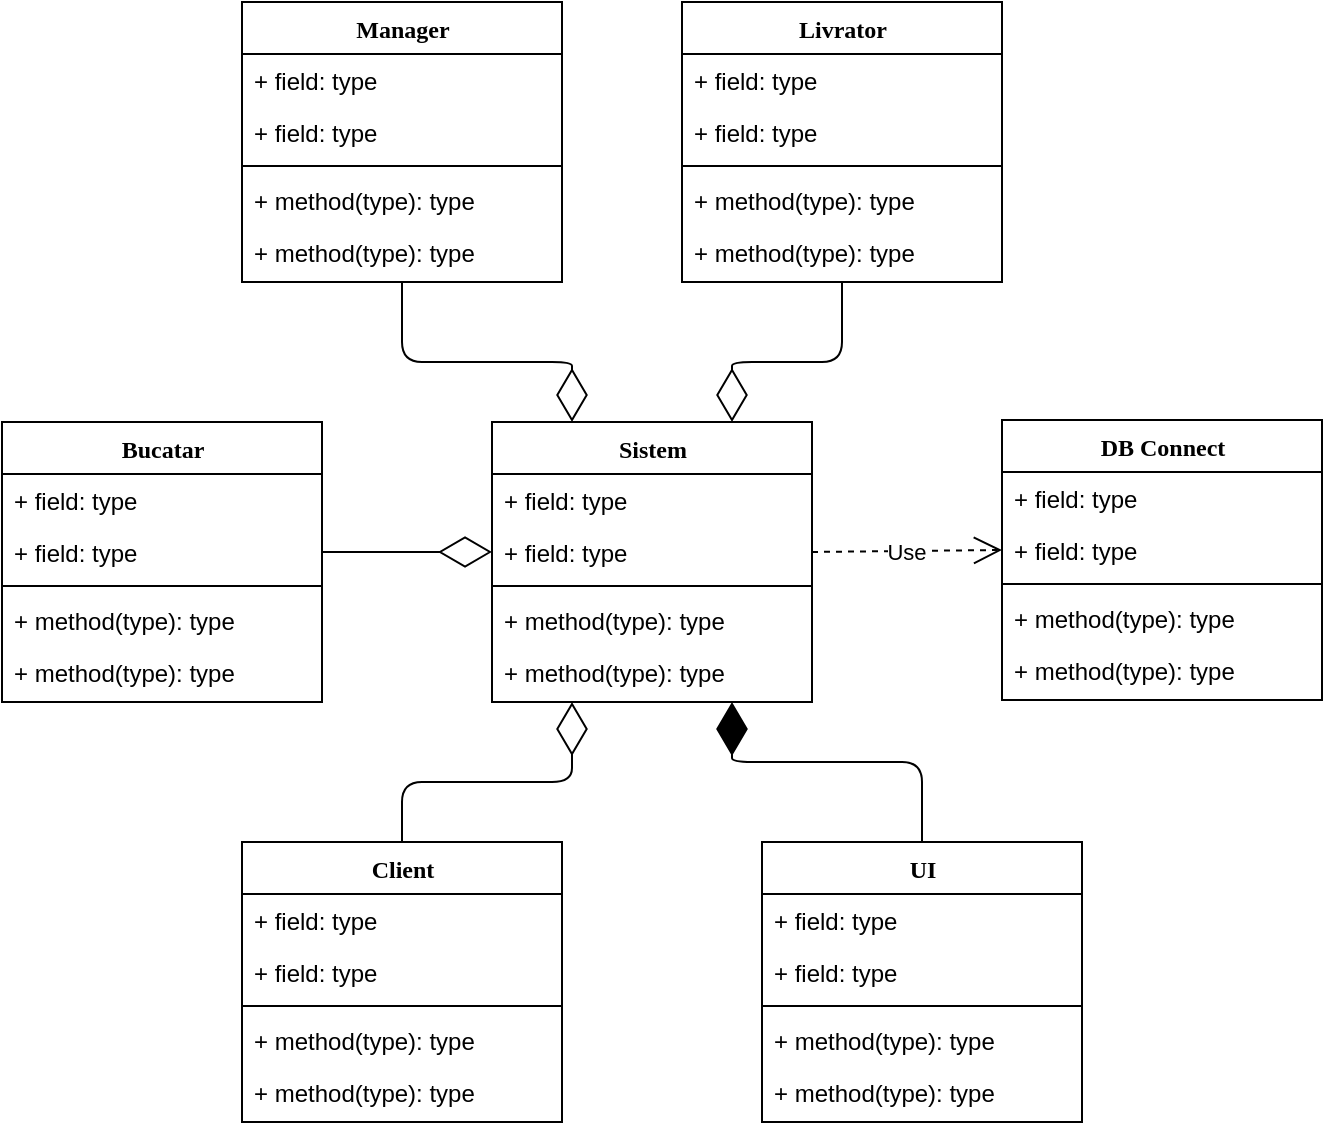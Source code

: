 <mxfile version="12.2.7" type="device" pages="1"><diagram name="Page-1" id="9f46799a-70d6-7492-0946-bef42562c5a5"><mxGraphModel dx="1024" dy="534" grid="1" gridSize="10" guides="1" tooltips="1" connect="1" arrows="1" fold="1" page="1" pageScale="1" pageWidth="1100" pageHeight="850" background="#ffffff" math="0" shadow="0"><root><mxCell id="0"/><mxCell id="1" parent="0"/><mxCell id="78961159f06e98e8-17" value="Manager" style="swimlane;html=1;fontStyle=1;align=center;verticalAlign=top;childLayout=stackLayout;horizontal=1;startSize=26;horizontalStack=0;resizeParent=1;resizeLast=0;collapsible=1;marginBottom=0;swimlaneFillColor=#ffffff;rounded=0;shadow=0;comic=0;labelBackgroundColor=none;strokeWidth=1;fillColor=none;fontFamily=Verdana;fontSize=12" parent="1" vertex="1"><mxGeometry x="170" y="20" width="160" height="140" as="geometry"/></mxCell><mxCell id="78961159f06e98e8-21" value="+ field: type" style="text;html=1;strokeColor=none;fillColor=none;align=left;verticalAlign=top;spacingLeft=4;spacingRight=4;whiteSpace=wrap;overflow=hidden;rotatable=0;points=[[0,0.5],[1,0.5]];portConstraint=eastwest;" parent="78961159f06e98e8-17" vertex="1"><mxGeometry y="26" width="160" height="26" as="geometry"/></mxCell><mxCell id="78961159f06e98e8-23" value="+ field: type" style="text;html=1;strokeColor=none;fillColor=none;align=left;verticalAlign=top;spacingLeft=4;spacingRight=4;whiteSpace=wrap;overflow=hidden;rotatable=0;points=[[0,0.5],[1,0.5]];portConstraint=eastwest;" parent="78961159f06e98e8-17" vertex="1"><mxGeometry y="52" width="160" height="26" as="geometry"/></mxCell><mxCell id="78961159f06e98e8-19" value="" style="line;html=1;strokeWidth=1;fillColor=none;align=left;verticalAlign=middle;spacingTop=-1;spacingLeft=3;spacingRight=3;rotatable=0;labelPosition=right;points=[];portConstraint=eastwest;" parent="78961159f06e98e8-17" vertex="1"><mxGeometry y="78" width="160" height="8" as="geometry"/></mxCell><mxCell id="78961159f06e98e8-20" value="+ method(type): type" style="text;html=1;strokeColor=none;fillColor=none;align=left;verticalAlign=top;spacingLeft=4;spacingRight=4;whiteSpace=wrap;overflow=hidden;rotatable=0;points=[[0,0.5],[1,0.5]];portConstraint=eastwest;" parent="78961159f06e98e8-17" vertex="1"><mxGeometry y="86" width="160" height="26" as="geometry"/></mxCell><mxCell id="78961159f06e98e8-27" value="+ method(type): type" style="text;html=1;strokeColor=none;fillColor=none;align=left;verticalAlign=top;spacingLeft=4;spacingRight=4;whiteSpace=wrap;overflow=hidden;rotatable=0;points=[[0,0.5],[1,0.5]];portConstraint=eastwest;" parent="78961159f06e98e8-17" vertex="1"><mxGeometry y="112" width="160" height="26" as="geometry"/></mxCell><mxCell id="T8ky3ok0dQtpiJwPXv15-2" value="Bucatar" style="swimlane;html=1;fontStyle=1;align=center;verticalAlign=top;childLayout=stackLayout;horizontal=1;startSize=26;horizontalStack=0;resizeParent=1;resizeLast=0;collapsible=1;marginBottom=0;swimlaneFillColor=#ffffff;rounded=0;shadow=0;comic=0;labelBackgroundColor=none;strokeWidth=1;fillColor=none;fontFamily=Verdana;fontSize=12" parent="1" vertex="1"><mxGeometry x="50" y="230" width="160" height="140" as="geometry"/></mxCell><mxCell id="T8ky3ok0dQtpiJwPXv15-3" value="+ field: type" style="text;html=1;strokeColor=none;fillColor=none;align=left;verticalAlign=top;spacingLeft=4;spacingRight=4;whiteSpace=wrap;overflow=hidden;rotatable=0;points=[[0,0.5],[1,0.5]];portConstraint=eastwest;" parent="T8ky3ok0dQtpiJwPXv15-2" vertex="1"><mxGeometry y="26" width="160" height="26" as="geometry"/></mxCell><mxCell id="T8ky3ok0dQtpiJwPXv15-4" value="+ field: type" style="text;html=1;strokeColor=none;fillColor=none;align=left;verticalAlign=top;spacingLeft=4;spacingRight=4;whiteSpace=wrap;overflow=hidden;rotatable=0;points=[[0,0.5],[1,0.5]];portConstraint=eastwest;" parent="T8ky3ok0dQtpiJwPXv15-2" vertex="1"><mxGeometry y="52" width="160" height="26" as="geometry"/></mxCell><mxCell id="T8ky3ok0dQtpiJwPXv15-5" value="" style="line;html=1;strokeWidth=1;fillColor=none;align=left;verticalAlign=middle;spacingTop=-1;spacingLeft=3;spacingRight=3;rotatable=0;labelPosition=right;points=[];portConstraint=eastwest;" parent="T8ky3ok0dQtpiJwPXv15-2" vertex="1"><mxGeometry y="78" width="160" height="8" as="geometry"/></mxCell><mxCell id="T8ky3ok0dQtpiJwPXv15-6" value="+ method(type): type" style="text;html=1;strokeColor=none;fillColor=none;align=left;verticalAlign=top;spacingLeft=4;spacingRight=4;whiteSpace=wrap;overflow=hidden;rotatable=0;points=[[0,0.5],[1,0.5]];portConstraint=eastwest;" parent="T8ky3ok0dQtpiJwPXv15-2" vertex="1"><mxGeometry y="86" width="160" height="26" as="geometry"/></mxCell><mxCell id="T8ky3ok0dQtpiJwPXv15-7" value="+ method(type): type" style="text;html=1;strokeColor=none;fillColor=none;align=left;verticalAlign=top;spacingLeft=4;spacingRight=4;whiteSpace=wrap;overflow=hidden;rotatable=0;points=[[0,0.5],[1,0.5]];portConstraint=eastwest;" parent="T8ky3ok0dQtpiJwPXv15-2" vertex="1"><mxGeometry y="112" width="160" height="26" as="geometry"/></mxCell><mxCell id="T8ky3ok0dQtpiJwPXv15-9" value="Client" style="swimlane;html=1;fontStyle=1;align=center;verticalAlign=top;childLayout=stackLayout;horizontal=1;startSize=26;horizontalStack=0;resizeParent=1;resizeLast=0;collapsible=1;marginBottom=0;swimlaneFillColor=#ffffff;rounded=0;shadow=0;comic=0;labelBackgroundColor=none;strokeWidth=1;fillColor=none;fontFamily=Verdana;fontSize=12" parent="1" vertex="1"><mxGeometry x="170" y="440" width="160" height="140" as="geometry"/></mxCell><mxCell id="T8ky3ok0dQtpiJwPXv15-10" value="+ field: type" style="text;html=1;strokeColor=none;fillColor=none;align=left;verticalAlign=top;spacingLeft=4;spacingRight=4;whiteSpace=wrap;overflow=hidden;rotatable=0;points=[[0,0.5],[1,0.5]];portConstraint=eastwest;" parent="T8ky3ok0dQtpiJwPXv15-9" vertex="1"><mxGeometry y="26" width="160" height="26" as="geometry"/></mxCell><mxCell id="T8ky3ok0dQtpiJwPXv15-11" value="+ field: type" style="text;html=1;strokeColor=none;fillColor=none;align=left;verticalAlign=top;spacingLeft=4;spacingRight=4;whiteSpace=wrap;overflow=hidden;rotatable=0;points=[[0,0.5],[1,0.5]];portConstraint=eastwest;" parent="T8ky3ok0dQtpiJwPXv15-9" vertex="1"><mxGeometry y="52" width="160" height="26" as="geometry"/></mxCell><mxCell id="T8ky3ok0dQtpiJwPXv15-12" value="" style="line;html=1;strokeWidth=1;fillColor=none;align=left;verticalAlign=middle;spacingTop=-1;spacingLeft=3;spacingRight=3;rotatable=0;labelPosition=right;points=[];portConstraint=eastwest;" parent="T8ky3ok0dQtpiJwPXv15-9" vertex="1"><mxGeometry y="78" width="160" height="8" as="geometry"/></mxCell><mxCell id="T8ky3ok0dQtpiJwPXv15-13" value="+ method(type): type" style="text;html=1;strokeColor=none;fillColor=none;align=left;verticalAlign=top;spacingLeft=4;spacingRight=4;whiteSpace=wrap;overflow=hidden;rotatable=0;points=[[0,0.5],[1,0.5]];portConstraint=eastwest;" parent="T8ky3ok0dQtpiJwPXv15-9" vertex="1"><mxGeometry y="86" width="160" height="26" as="geometry"/></mxCell><mxCell id="T8ky3ok0dQtpiJwPXv15-14" value="+ method(type): type" style="text;html=1;strokeColor=none;fillColor=none;align=left;verticalAlign=top;spacingLeft=4;spacingRight=4;whiteSpace=wrap;overflow=hidden;rotatable=0;points=[[0,0.5],[1,0.5]];portConstraint=eastwest;" parent="T8ky3ok0dQtpiJwPXv15-9" vertex="1"><mxGeometry y="112" width="160" height="26" as="geometry"/></mxCell><mxCell id="T8ky3ok0dQtpiJwPXv15-15" value="Livrator" style="swimlane;html=1;fontStyle=1;align=center;verticalAlign=top;childLayout=stackLayout;horizontal=1;startSize=26;horizontalStack=0;resizeParent=1;resizeLast=0;collapsible=1;marginBottom=0;swimlaneFillColor=#ffffff;rounded=0;shadow=0;comic=0;labelBackgroundColor=none;strokeWidth=1;fillColor=none;fontFamily=Verdana;fontSize=12" parent="1" vertex="1"><mxGeometry x="390" y="20" width="160" height="140" as="geometry"/></mxCell><mxCell id="T8ky3ok0dQtpiJwPXv15-16" value="+ field: type" style="text;html=1;strokeColor=none;fillColor=none;align=left;verticalAlign=top;spacingLeft=4;spacingRight=4;whiteSpace=wrap;overflow=hidden;rotatable=0;points=[[0,0.5],[1,0.5]];portConstraint=eastwest;" parent="T8ky3ok0dQtpiJwPXv15-15" vertex="1"><mxGeometry y="26" width="160" height="26" as="geometry"/></mxCell><mxCell id="T8ky3ok0dQtpiJwPXv15-17" value="+ field: type" style="text;html=1;strokeColor=none;fillColor=none;align=left;verticalAlign=top;spacingLeft=4;spacingRight=4;whiteSpace=wrap;overflow=hidden;rotatable=0;points=[[0,0.5],[1,0.5]];portConstraint=eastwest;" parent="T8ky3ok0dQtpiJwPXv15-15" vertex="1"><mxGeometry y="52" width="160" height="26" as="geometry"/></mxCell><mxCell id="T8ky3ok0dQtpiJwPXv15-18" value="" style="line;html=1;strokeWidth=1;fillColor=none;align=left;verticalAlign=middle;spacingTop=-1;spacingLeft=3;spacingRight=3;rotatable=0;labelPosition=right;points=[];portConstraint=eastwest;" parent="T8ky3ok0dQtpiJwPXv15-15" vertex="1"><mxGeometry y="78" width="160" height="8" as="geometry"/></mxCell><mxCell id="T8ky3ok0dQtpiJwPXv15-19" value="+ method(type): type" style="text;html=1;strokeColor=none;fillColor=none;align=left;verticalAlign=top;spacingLeft=4;spacingRight=4;whiteSpace=wrap;overflow=hidden;rotatable=0;points=[[0,0.5],[1,0.5]];portConstraint=eastwest;" parent="T8ky3ok0dQtpiJwPXv15-15" vertex="1"><mxGeometry y="86" width="160" height="26" as="geometry"/></mxCell><mxCell id="T8ky3ok0dQtpiJwPXv15-20" value="+ method(type): type" style="text;html=1;strokeColor=none;fillColor=none;align=left;verticalAlign=top;spacingLeft=4;spacingRight=4;whiteSpace=wrap;overflow=hidden;rotatable=0;points=[[0,0.5],[1,0.5]];portConstraint=eastwest;" parent="T8ky3ok0dQtpiJwPXv15-15" vertex="1"><mxGeometry y="112" width="160" height="26" as="geometry"/></mxCell><mxCell id="T8ky3ok0dQtpiJwPXv15-21" value="Sistem" style="swimlane;html=1;fontStyle=1;align=center;verticalAlign=top;childLayout=stackLayout;horizontal=1;startSize=26;horizontalStack=0;resizeParent=1;resizeLast=0;collapsible=1;marginBottom=0;swimlaneFillColor=#ffffff;rounded=0;shadow=0;comic=0;labelBackgroundColor=none;strokeWidth=1;fillColor=none;fontFamily=Verdana;fontSize=12" parent="1" vertex="1"><mxGeometry x="295" y="230" width="160" height="140" as="geometry"/></mxCell><mxCell id="T8ky3ok0dQtpiJwPXv15-22" value="+ field: type" style="text;html=1;strokeColor=none;fillColor=none;align=left;verticalAlign=top;spacingLeft=4;spacingRight=4;whiteSpace=wrap;overflow=hidden;rotatable=0;points=[[0,0.5],[1,0.5]];portConstraint=eastwest;" parent="T8ky3ok0dQtpiJwPXv15-21" vertex="1"><mxGeometry y="26" width="160" height="26" as="geometry"/></mxCell><mxCell id="T8ky3ok0dQtpiJwPXv15-23" value="+ field: type" style="text;html=1;strokeColor=none;fillColor=none;align=left;verticalAlign=top;spacingLeft=4;spacingRight=4;whiteSpace=wrap;overflow=hidden;rotatable=0;points=[[0,0.5],[1,0.5]];portConstraint=eastwest;" parent="T8ky3ok0dQtpiJwPXv15-21" vertex="1"><mxGeometry y="52" width="160" height="26" as="geometry"/></mxCell><mxCell id="T8ky3ok0dQtpiJwPXv15-24" value="" style="line;html=1;strokeWidth=1;fillColor=none;align=left;verticalAlign=middle;spacingTop=-1;spacingLeft=3;spacingRight=3;rotatable=0;labelPosition=right;points=[];portConstraint=eastwest;" parent="T8ky3ok0dQtpiJwPXv15-21" vertex="1"><mxGeometry y="78" width="160" height="8" as="geometry"/></mxCell><mxCell id="T8ky3ok0dQtpiJwPXv15-25" value="+ method(type): type" style="text;html=1;strokeColor=none;fillColor=none;align=left;verticalAlign=top;spacingLeft=4;spacingRight=4;whiteSpace=wrap;overflow=hidden;rotatable=0;points=[[0,0.5],[1,0.5]];portConstraint=eastwest;" parent="T8ky3ok0dQtpiJwPXv15-21" vertex="1"><mxGeometry y="86" width="160" height="26" as="geometry"/></mxCell><mxCell id="T8ky3ok0dQtpiJwPXv15-26" value="+ method(type): type" style="text;html=1;strokeColor=none;fillColor=none;align=left;verticalAlign=top;spacingLeft=4;spacingRight=4;whiteSpace=wrap;overflow=hidden;rotatable=0;points=[[0,0.5],[1,0.5]];portConstraint=eastwest;" parent="T8ky3ok0dQtpiJwPXv15-21" vertex="1"><mxGeometry y="112" width="160" height="26" as="geometry"/></mxCell><mxCell id="T8ky3ok0dQtpiJwPXv15-27" value="DB Connect" style="swimlane;html=1;fontStyle=1;align=center;verticalAlign=top;childLayout=stackLayout;horizontal=1;startSize=26;horizontalStack=0;resizeParent=1;resizeLast=0;collapsible=1;marginBottom=0;swimlaneFillColor=#ffffff;rounded=0;shadow=0;comic=0;labelBackgroundColor=none;strokeWidth=1;fillColor=none;fontFamily=Verdana;fontSize=12" parent="1" vertex="1"><mxGeometry x="550" y="229" width="160" height="140" as="geometry"/></mxCell><mxCell id="T8ky3ok0dQtpiJwPXv15-28" value="+ field: type" style="text;html=1;strokeColor=none;fillColor=none;align=left;verticalAlign=top;spacingLeft=4;spacingRight=4;whiteSpace=wrap;overflow=hidden;rotatable=0;points=[[0,0.5],[1,0.5]];portConstraint=eastwest;" parent="T8ky3ok0dQtpiJwPXv15-27" vertex="1"><mxGeometry y="26" width="160" height="26" as="geometry"/></mxCell><mxCell id="T8ky3ok0dQtpiJwPXv15-29" value="+ field: type" style="text;html=1;strokeColor=none;fillColor=none;align=left;verticalAlign=top;spacingLeft=4;spacingRight=4;whiteSpace=wrap;overflow=hidden;rotatable=0;points=[[0,0.5],[1,0.5]];portConstraint=eastwest;" parent="T8ky3ok0dQtpiJwPXv15-27" vertex="1"><mxGeometry y="52" width="160" height="26" as="geometry"/></mxCell><mxCell id="T8ky3ok0dQtpiJwPXv15-30" value="" style="line;html=1;strokeWidth=1;fillColor=none;align=left;verticalAlign=middle;spacingTop=-1;spacingLeft=3;spacingRight=3;rotatable=0;labelPosition=right;points=[];portConstraint=eastwest;" parent="T8ky3ok0dQtpiJwPXv15-27" vertex="1"><mxGeometry y="78" width="160" height="8" as="geometry"/></mxCell><mxCell id="T8ky3ok0dQtpiJwPXv15-31" value="+ method(type): type" style="text;html=1;strokeColor=none;fillColor=none;align=left;verticalAlign=top;spacingLeft=4;spacingRight=4;whiteSpace=wrap;overflow=hidden;rotatable=0;points=[[0,0.5],[1,0.5]];portConstraint=eastwest;" parent="T8ky3ok0dQtpiJwPXv15-27" vertex="1"><mxGeometry y="86" width="160" height="26" as="geometry"/></mxCell><mxCell id="T8ky3ok0dQtpiJwPXv15-32" value="+ method(type): type" style="text;html=1;strokeColor=none;fillColor=none;align=left;verticalAlign=top;spacingLeft=4;spacingRight=4;whiteSpace=wrap;overflow=hidden;rotatable=0;points=[[0,0.5],[1,0.5]];portConstraint=eastwest;" parent="T8ky3ok0dQtpiJwPXv15-27" vertex="1"><mxGeometry y="112" width="160" height="26" as="geometry"/></mxCell><mxCell id="T8ky3ok0dQtpiJwPXv15-33" value="UI" style="swimlane;html=1;fontStyle=1;align=center;verticalAlign=top;childLayout=stackLayout;horizontal=1;startSize=26;horizontalStack=0;resizeParent=1;resizeLast=0;collapsible=1;marginBottom=0;swimlaneFillColor=#ffffff;rounded=0;shadow=0;comic=0;labelBackgroundColor=none;strokeWidth=1;fillColor=none;fontFamily=Verdana;fontSize=12" parent="1" vertex="1"><mxGeometry x="430" y="440" width="160" height="140" as="geometry"/></mxCell><mxCell id="T8ky3ok0dQtpiJwPXv15-34" value="+ field: type" style="text;html=1;strokeColor=none;fillColor=none;align=left;verticalAlign=top;spacingLeft=4;spacingRight=4;whiteSpace=wrap;overflow=hidden;rotatable=0;points=[[0,0.5],[1,0.5]];portConstraint=eastwest;" parent="T8ky3ok0dQtpiJwPXv15-33" vertex="1"><mxGeometry y="26" width="160" height="26" as="geometry"/></mxCell><mxCell id="T8ky3ok0dQtpiJwPXv15-35" value="+ field: type" style="text;html=1;strokeColor=none;fillColor=none;align=left;verticalAlign=top;spacingLeft=4;spacingRight=4;whiteSpace=wrap;overflow=hidden;rotatable=0;points=[[0,0.5],[1,0.5]];portConstraint=eastwest;" parent="T8ky3ok0dQtpiJwPXv15-33" vertex="1"><mxGeometry y="52" width="160" height="26" as="geometry"/></mxCell><mxCell id="T8ky3ok0dQtpiJwPXv15-36" value="" style="line;html=1;strokeWidth=1;fillColor=none;align=left;verticalAlign=middle;spacingTop=-1;spacingLeft=3;spacingRight=3;rotatable=0;labelPosition=right;points=[];portConstraint=eastwest;" parent="T8ky3ok0dQtpiJwPXv15-33" vertex="1"><mxGeometry y="78" width="160" height="8" as="geometry"/></mxCell><mxCell id="T8ky3ok0dQtpiJwPXv15-37" value="+ method(type): type" style="text;html=1;strokeColor=none;fillColor=none;align=left;verticalAlign=top;spacingLeft=4;spacingRight=4;whiteSpace=wrap;overflow=hidden;rotatable=0;points=[[0,0.5],[1,0.5]];portConstraint=eastwest;" parent="T8ky3ok0dQtpiJwPXv15-33" vertex="1"><mxGeometry y="86" width="160" height="26" as="geometry"/></mxCell><mxCell id="T8ky3ok0dQtpiJwPXv15-38" value="+ method(type): type" style="text;html=1;strokeColor=none;fillColor=none;align=left;verticalAlign=top;spacingLeft=4;spacingRight=4;whiteSpace=wrap;overflow=hidden;rotatable=0;points=[[0,0.5],[1,0.5]];portConstraint=eastwest;" parent="T8ky3ok0dQtpiJwPXv15-33" vertex="1"><mxGeometry y="112" width="160" height="26" as="geometry"/></mxCell><mxCell id="T8ky3ok0dQtpiJwPXv15-39" value="" style="endArrow=diamondThin;endFill=0;endSize=24;html=1;exitX=1;exitY=0.5;exitDx=0;exitDy=0;entryX=0;entryY=0.5;entryDx=0;entryDy=0;" parent="1" source="T8ky3ok0dQtpiJwPXv15-4" target="T8ky3ok0dQtpiJwPXv15-23" edge="1"><mxGeometry width="160" relative="1" as="geometry"><mxPoint x="310" y="470" as="sourcePoint"/><mxPoint x="260" y="340" as="targetPoint"/></mxGeometry></mxCell><mxCell id="T8ky3ok0dQtpiJwPXv15-40" value="" style="endArrow=diamondThin;endFill=0;endSize=24;html=1;exitX=0.5;exitY=0;exitDx=0;exitDy=0;entryX=0.25;entryY=1;entryDx=0;entryDy=0;" parent="1" source="T8ky3ok0dQtpiJwPXv15-9" target="T8ky3ok0dQtpiJwPXv15-21" edge="1"><mxGeometry width="160" relative="1" as="geometry"><mxPoint x="230" y="305" as="sourcePoint"/><mxPoint x="307.92" y="312.202" as="targetPoint"/><Array as="points"><mxPoint x="250" y="410"/><mxPoint x="335" y="410"/></Array></mxGeometry></mxCell><mxCell id="T8ky3ok0dQtpiJwPXv15-41" value="" style="endArrow=diamondThin;endFill=0;endSize=24;html=1;exitX=0.5;exitY=1;exitDx=0;exitDy=0;entryX=0.25;entryY=0;entryDx=0;entryDy=0;" parent="1" source="78961159f06e98e8-17" target="T8ky3ok0dQtpiJwPXv15-21" edge="1"><mxGeometry width="160" relative="1" as="geometry"><mxPoint x="240" y="315" as="sourcePoint"/><mxPoint x="317.92" y="322.202" as="targetPoint"/><Array as="points"><mxPoint x="250" y="200"/><mxPoint x="335" y="200"/></Array></mxGeometry></mxCell><mxCell id="T8ky3ok0dQtpiJwPXv15-42" value="" style="endArrow=diamondThin;endFill=0;endSize=24;html=1;exitX=0.5;exitY=1;exitDx=0;exitDy=0;entryX=0.75;entryY=0;entryDx=0;entryDy=0;" parent="1" source="T8ky3ok0dQtpiJwPXv15-15" target="T8ky3ok0dQtpiJwPXv15-21" edge="1"><mxGeometry width="160" relative="1" as="geometry"><mxPoint x="250" y="325" as="sourcePoint"/><mxPoint x="327.92" y="332.202" as="targetPoint"/><Array as="points"><mxPoint x="470" y="200"/><mxPoint x="415" y="200"/></Array></mxGeometry></mxCell><mxCell id="T8ky3ok0dQtpiJwPXv15-43" value="" style="endArrow=diamondThin;endFill=1;endSize=24;html=1;exitX=0.5;exitY=0;exitDx=0;exitDy=0;entryX=0.75;entryY=1;entryDx=0;entryDy=0;" parent="1" source="T8ky3ok0dQtpiJwPXv15-33" target="T8ky3ok0dQtpiJwPXv15-21" edge="1"><mxGeometry width="160" relative="1" as="geometry"><mxPoint x="60" y="570" as="sourcePoint"/><mxPoint x="220" y="570" as="targetPoint"/><Array as="points"><mxPoint x="510" y="400"/><mxPoint x="415" y="400"/></Array></mxGeometry></mxCell><mxCell id="T8ky3ok0dQtpiJwPXv15-44" value="Use" style="endArrow=open;endSize=12;dashed=1;html=1;exitX=1;exitY=0.5;exitDx=0;exitDy=0;entryX=0;entryY=0.5;entryDx=0;entryDy=0;" parent="1" source="T8ky3ok0dQtpiJwPXv15-23" target="T8ky3ok0dQtpiJwPXv15-29" edge="1"><mxGeometry width="160" relative="1" as="geometry"><mxPoint x="60" y="570" as="sourcePoint"/><mxPoint x="220" y="570" as="targetPoint"/></mxGeometry></mxCell></root></mxGraphModel></diagram></mxfile>